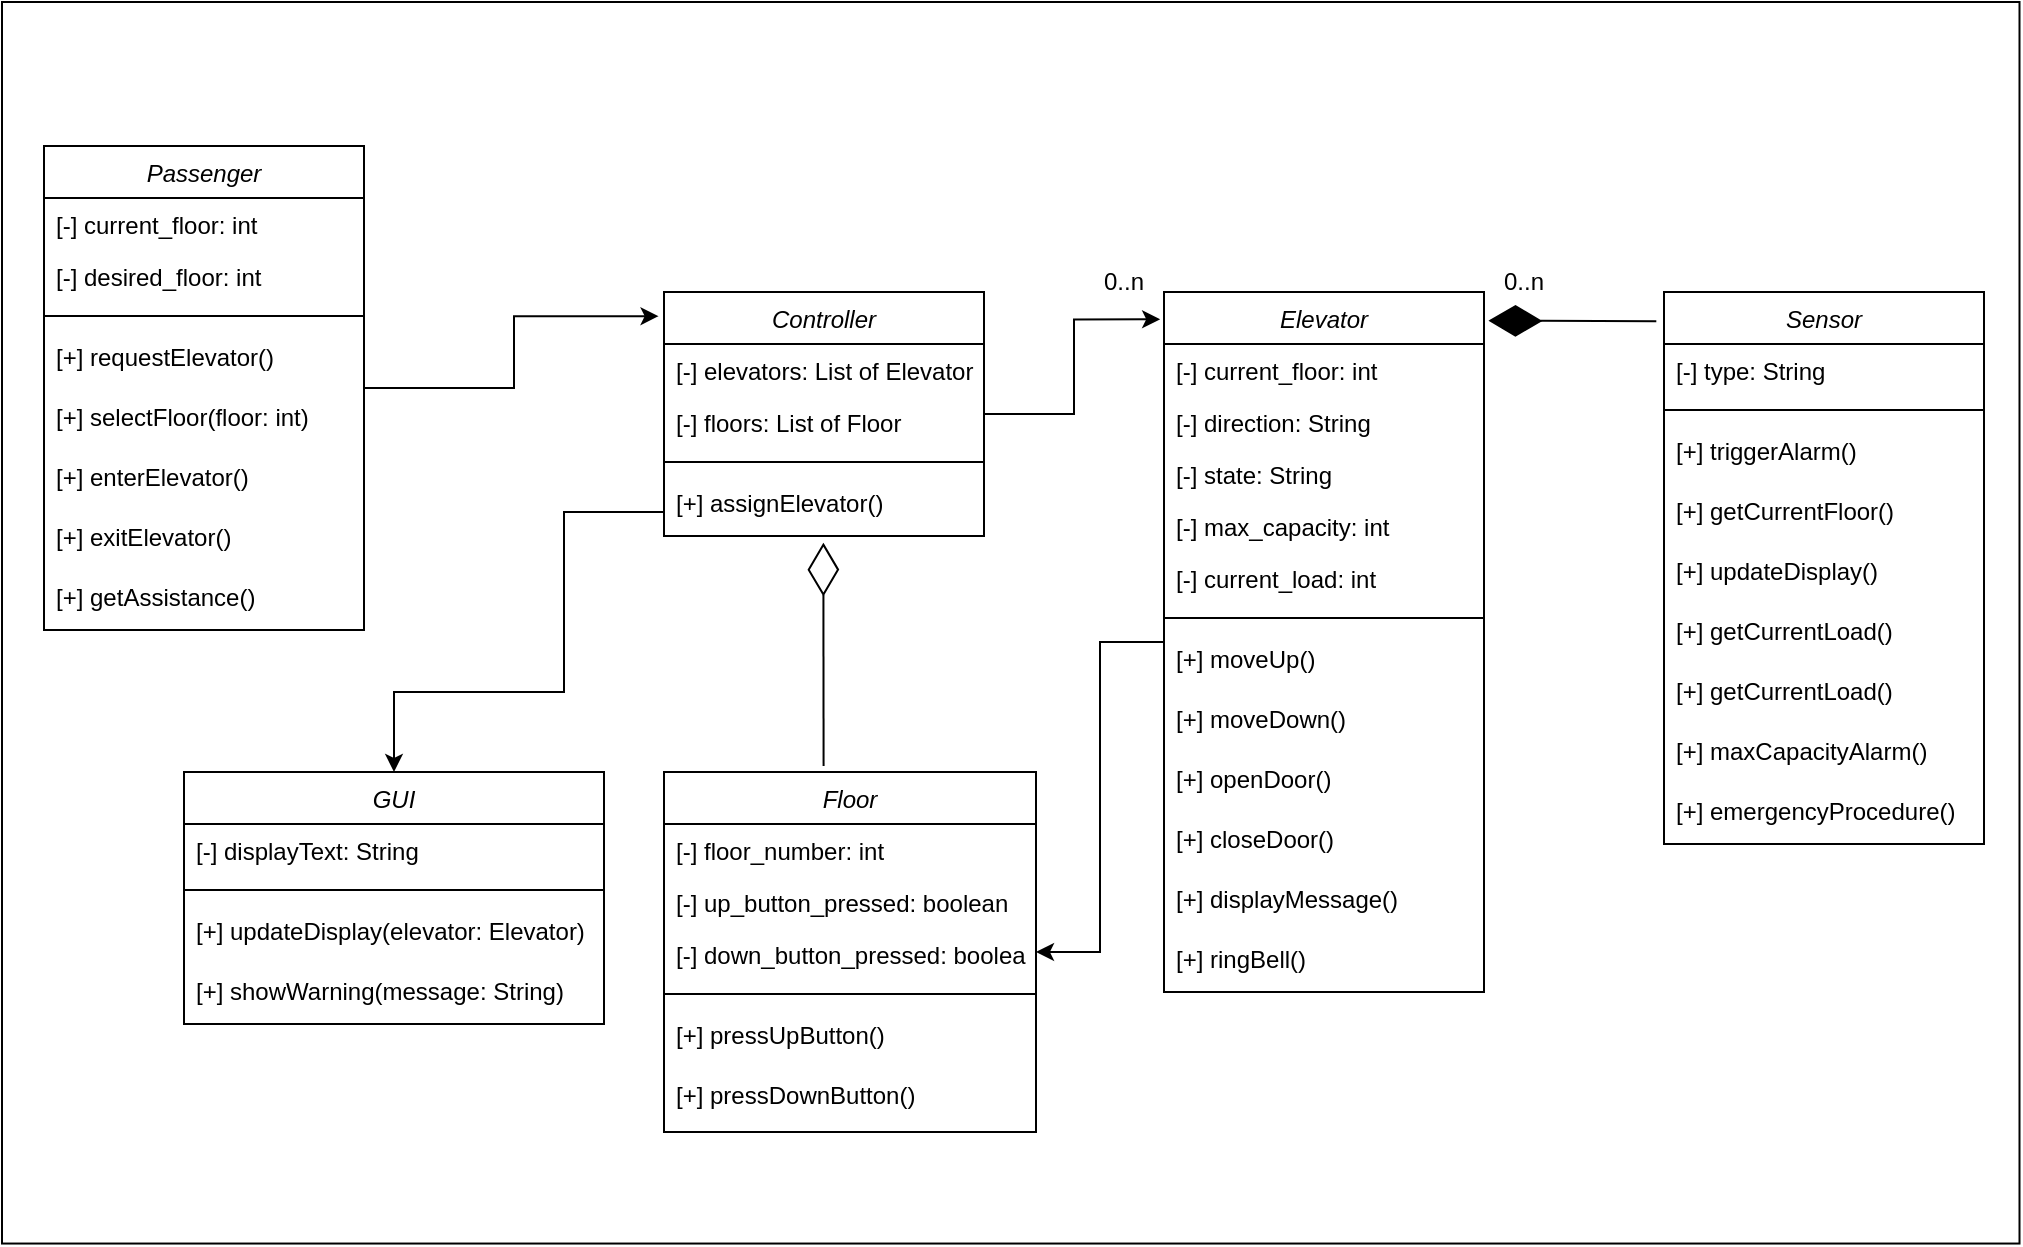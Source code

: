 <mxfile version="22.0.4" type="device">
  <diagram id="C5RBs43oDa-KdzZeNtuy" name="Page-1">
    <mxGraphModel dx="1574" dy="898" grid="1" gridSize="10" guides="1" tooltips="1" connect="1" arrows="1" fold="1" page="1" pageScale="1" pageWidth="827" pageHeight="1169" background="#ffffff" math="0" shadow="0">
      <root>
        <mxCell id="WIyWlLk6GJQsqaUBKTNV-0" />
        <mxCell id="WIyWlLk6GJQsqaUBKTNV-1" parent="WIyWlLk6GJQsqaUBKTNV-0" />
        <mxCell id="y2DUljUmnI9MqE6aK3KS-389" value="" style="rounded=0;whiteSpace=wrap;html=1;" vertex="1" parent="WIyWlLk6GJQsqaUBKTNV-1">
          <mxGeometry x="80" y="480" width="1008.75" height="620.77" as="geometry" />
        </mxCell>
        <mxCell id="y2DUljUmnI9MqE6aK3KS-390" style="edgeStyle=orthogonalEdgeStyle;rounded=0;orthogonalLoop=1;jettySize=auto;html=1;fillColor=none;" edge="1" parent="WIyWlLk6GJQsqaUBKTNV-1" source="y2DUljUmnI9MqE6aK3KS-391" target="y2DUljUmnI9MqE6aK3KS-429">
          <mxGeometry relative="1" as="geometry" />
        </mxCell>
        <mxCell id="y2DUljUmnI9MqE6aK3KS-391" value="Elevator" style="swimlane;fontStyle=2;align=center;verticalAlign=top;childLayout=stackLayout;horizontal=1;startSize=26;horizontalStack=0;resizeParent=1;resizeLast=0;collapsible=1;marginBottom=0;rounded=0;shadow=0;strokeWidth=1;fillColor=none;" vertex="1" parent="WIyWlLk6GJQsqaUBKTNV-1">
          <mxGeometry x="661" y="625" width="160" height="350" as="geometry">
            <mxRectangle x="230" y="140" width="160" height="26" as="alternateBounds" />
          </mxGeometry>
        </mxCell>
        <mxCell id="y2DUljUmnI9MqE6aK3KS-392" value="[-] current_floor: int" style="text;align=left;verticalAlign=top;spacingLeft=4;spacingRight=4;overflow=hidden;rotatable=0;points=[[0,0.5],[1,0.5]];portConstraint=eastwest;fillColor=none;" vertex="1" parent="y2DUljUmnI9MqE6aK3KS-391">
          <mxGeometry y="26" width="160" height="26" as="geometry" />
        </mxCell>
        <mxCell id="y2DUljUmnI9MqE6aK3KS-393" value="[-] direction: String" style="text;align=left;verticalAlign=top;spacingLeft=4;spacingRight=4;overflow=hidden;rotatable=0;points=[[0,0.5],[1,0.5]];portConstraint=eastwest;rounded=0;shadow=0;html=0;fillColor=none;" vertex="1" parent="y2DUljUmnI9MqE6aK3KS-391">
          <mxGeometry y="52" width="160" height="26" as="geometry" />
        </mxCell>
        <mxCell id="y2DUljUmnI9MqE6aK3KS-394" value="[-] state: String" style="text;align=left;verticalAlign=top;spacingLeft=4;spacingRight=4;overflow=hidden;rotatable=0;points=[[0,0.5],[1,0.5]];portConstraint=eastwest;rounded=0;shadow=0;html=0;fillColor=none;" vertex="1" parent="y2DUljUmnI9MqE6aK3KS-391">
          <mxGeometry y="78" width="160" height="26" as="geometry" />
        </mxCell>
        <mxCell id="y2DUljUmnI9MqE6aK3KS-395" value="[-] max_capacity: int" style="text;align=left;verticalAlign=top;spacingLeft=4;spacingRight=4;overflow=hidden;rotatable=0;points=[[0,0.5],[1,0.5]];portConstraint=eastwest;rounded=0;shadow=0;html=0;fillColor=none;" vertex="1" parent="y2DUljUmnI9MqE6aK3KS-391">
          <mxGeometry y="104" width="160" height="26" as="geometry" />
        </mxCell>
        <mxCell id="y2DUljUmnI9MqE6aK3KS-396" value="[-] current_load: int" style="text;align=left;verticalAlign=top;spacingLeft=4;spacingRight=4;overflow=hidden;rotatable=0;points=[[0,0.5],[1,0.5]];portConstraint=eastwest;rounded=0;shadow=0;html=0;fillColor=none;" vertex="1" parent="y2DUljUmnI9MqE6aK3KS-391">
          <mxGeometry y="130" width="160" height="26" as="geometry" />
        </mxCell>
        <mxCell id="y2DUljUmnI9MqE6aK3KS-397" value="" style="line;html=1;strokeWidth=1;align=left;verticalAlign=middle;spacingTop=-1;spacingLeft=3;spacingRight=3;rotatable=0;labelPosition=right;points=[];portConstraint=eastwest;fillColor=none;" vertex="1" parent="y2DUljUmnI9MqE6aK3KS-391">
          <mxGeometry y="156" width="160" height="14" as="geometry" />
        </mxCell>
        <mxCell id="y2DUljUmnI9MqE6aK3KS-398" value="[+] moveUp()" style="text;align=left;verticalAlign=top;spacingLeft=4;spacingRight=4;overflow=hidden;rotatable=0;points=[[0,0.5],[1,0.5]];portConstraint=eastwest;fillColor=none;" vertex="1" parent="y2DUljUmnI9MqE6aK3KS-391">
          <mxGeometry y="170" width="160" height="30" as="geometry" />
        </mxCell>
        <mxCell id="y2DUljUmnI9MqE6aK3KS-399" value="[+] moveDown()" style="text;align=left;verticalAlign=top;spacingLeft=4;spacingRight=4;overflow=hidden;rotatable=0;points=[[0,0.5],[1,0.5]];portConstraint=eastwest;fillColor=none;" vertex="1" parent="y2DUljUmnI9MqE6aK3KS-391">
          <mxGeometry y="200" width="160" height="30" as="geometry" />
        </mxCell>
        <mxCell id="y2DUljUmnI9MqE6aK3KS-400" value="[+] openDoor()" style="text;align=left;verticalAlign=top;spacingLeft=4;spacingRight=4;overflow=hidden;rotatable=0;points=[[0,0.5],[1,0.5]];portConstraint=eastwest;fillColor=none;" vertex="1" parent="y2DUljUmnI9MqE6aK3KS-391">
          <mxGeometry y="230" width="160" height="30" as="geometry" />
        </mxCell>
        <mxCell id="y2DUljUmnI9MqE6aK3KS-401" value="[+] closeDoor()" style="text;align=left;verticalAlign=top;spacingLeft=4;spacingRight=4;overflow=hidden;rotatable=0;points=[[0,0.5],[1,0.5]];portConstraint=eastwest;fillColor=none;" vertex="1" parent="y2DUljUmnI9MqE6aK3KS-391">
          <mxGeometry y="260" width="160" height="30" as="geometry" />
        </mxCell>
        <mxCell id="y2DUljUmnI9MqE6aK3KS-402" value="[+] displayMessage()" style="text;align=left;verticalAlign=top;spacingLeft=4;spacingRight=4;overflow=hidden;rotatable=0;points=[[0,0.5],[1,0.5]];portConstraint=eastwest;fillColor=none;" vertex="1" parent="y2DUljUmnI9MqE6aK3KS-391">
          <mxGeometry y="290" width="160" height="30" as="geometry" />
        </mxCell>
        <mxCell id="y2DUljUmnI9MqE6aK3KS-403" value="[+] ringBell()" style="text;align=left;verticalAlign=top;spacingLeft=4;spacingRight=4;overflow=hidden;rotatable=0;points=[[0,0.5],[1,0.5]];portConstraint=eastwest;fillColor=none;" vertex="1" parent="y2DUljUmnI9MqE6aK3KS-391">
          <mxGeometry y="320" width="160" height="30" as="geometry" />
        </mxCell>
        <mxCell id="y2DUljUmnI9MqE6aK3KS-404" value="Passenger" style="swimlane;fontStyle=2;align=center;verticalAlign=top;childLayout=stackLayout;horizontal=1;startSize=26;horizontalStack=0;resizeParent=1;resizeLast=0;collapsible=1;marginBottom=0;rounded=0;shadow=0;strokeWidth=1;fillColor=none;" vertex="1" parent="WIyWlLk6GJQsqaUBKTNV-1">
          <mxGeometry x="101" y="552" width="160" height="242" as="geometry">
            <mxRectangle x="230" y="140" width="160" height="26" as="alternateBounds" />
          </mxGeometry>
        </mxCell>
        <mxCell id="y2DUljUmnI9MqE6aK3KS-405" value="[-] current_floor: int" style="text;align=left;verticalAlign=top;spacingLeft=4;spacingRight=4;overflow=hidden;rotatable=0;points=[[0,0.5],[1,0.5]];portConstraint=eastwest;fillColor=none;" vertex="1" parent="y2DUljUmnI9MqE6aK3KS-404">
          <mxGeometry y="26" width="160" height="26" as="geometry" />
        </mxCell>
        <mxCell id="y2DUljUmnI9MqE6aK3KS-406" value="[-] desired_floor: int" style="text;align=left;verticalAlign=top;spacingLeft=4;spacingRight=4;overflow=hidden;rotatable=0;points=[[0,0.5],[1,0.5]];portConstraint=eastwest;rounded=0;shadow=0;html=0;fillColor=none;" vertex="1" parent="y2DUljUmnI9MqE6aK3KS-404">
          <mxGeometry y="52" width="160" height="26" as="geometry" />
        </mxCell>
        <mxCell id="y2DUljUmnI9MqE6aK3KS-407" value="" style="line;html=1;strokeWidth=1;align=left;verticalAlign=middle;spacingTop=-1;spacingLeft=3;spacingRight=3;rotatable=0;labelPosition=right;points=[];portConstraint=eastwest;fillColor=none;" vertex="1" parent="y2DUljUmnI9MqE6aK3KS-404">
          <mxGeometry y="78" width="160" height="14" as="geometry" />
        </mxCell>
        <mxCell id="y2DUljUmnI9MqE6aK3KS-408" value="[+] requestElevator()" style="text;align=left;verticalAlign=top;spacingLeft=4;spacingRight=4;overflow=hidden;rotatable=0;points=[[0,0.5],[1,0.5]];portConstraint=eastwest;fillColor=none;" vertex="1" parent="y2DUljUmnI9MqE6aK3KS-404">
          <mxGeometry y="92" width="160" height="30" as="geometry" />
        </mxCell>
        <mxCell id="y2DUljUmnI9MqE6aK3KS-409" value="[+] selectFloor(floor: int)" style="text;align=left;verticalAlign=top;spacingLeft=4;spacingRight=4;overflow=hidden;rotatable=0;points=[[0,0.5],[1,0.5]];portConstraint=eastwest;fillColor=none;" vertex="1" parent="y2DUljUmnI9MqE6aK3KS-404">
          <mxGeometry y="122" width="160" height="30" as="geometry" />
        </mxCell>
        <mxCell id="y2DUljUmnI9MqE6aK3KS-410" value="[+] enterElevator()" style="text;align=left;verticalAlign=top;spacingLeft=4;spacingRight=4;overflow=hidden;rotatable=0;points=[[0,0.5],[1,0.5]];portConstraint=eastwest;fillColor=none;" vertex="1" parent="y2DUljUmnI9MqE6aK3KS-404">
          <mxGeometry y="152" width="160" height="30" as="geometry" />
        </mxCell>
        <mxCell id="y2DUljUmnI9MqE6aK3KS-411" value="[+] exitElevator()" style="text;align=left;verticalAlign=top;spacingLeft=4;spacingRight=4;overflow=hidden;rotatable=0;points=[[0,0.5],[1,0.5]];portConstraint=eastwest;fillColor=none;" vertex="1" parent="y2DUljUmnI9MqE6aK3KS-404">
          <mxGeometry y="182" width="160" height="30" as="geometry" />
        </mxCell>
        <mxCell id="y2DUljUmnI9MqE6aK3KS-412" value="[+] getAssistance()" style="text;align=left;verticalAlign=top;spacingLeft=4;spacingRight=4;overflow=hidden;rotatable=0;points=[[0,0.5],[1,0.5]];portConstraint=eastwest;fillColor=none;" vertex="1" parent="y2DUljUmnI9MqE6aK3KS-404">
          <mxGeometry y="212" width="160" height="30" as="geometry" />
        </mxCell>
        <mxCell id="y2DUljUmnI9MqE6aK3KS-413" value="Sensor" style="swimlane;fontStyle=2;align=center;verticalAlign=top;childLayout=stackLayout;horizontal=1;startSize=26;horizontalStack=0;resizeParent=1;resizeLast=0;collapsible=1;marginBottom=0;rounded=0;shadow=0;strokeWidth=1;fillColor=none;" vertex="1" parent="WIyWlLk6GJQsqaUBKTNV-1">
          <mxGeometry x="911" y="625" width="160" height="276" as="geometry">
            <mxRectangle x="230" y="140" width="160" height="26" as="alternateBounds" />
          </mxGeometry>
        </mxCell>
        <mxCell id="y2DUljUmnI9MqE6aK3KS-414" value="[-] type: String" style="text;align=left;verticalAlign=top;spacingLeft=4;spacingRight=4;overflow=hidden;rotatable=0;points=[[0,0.5],[1,0.5]];portConstraint=eastwest;fillColor=none;" vertex="1" parent="y2DUljUmnI9MqE6aK3KS-413">
          <mxGeometry y="26" width="160" height="26" as="geometry" />
        </mxCell>
        <mxCell id="y2DUljUmnI9MqE6aK3KS-415" value="" style="line;html=1;strokeWidth=1;align=left;verticalAlign=middle;spacingTop=-1;spacingLeft=3;spacingRight=3;rotatable=0;labelPosition=right;points=[];portConstraint=eastwest;fillColor=none;" vertex="1" parent="y2DUljUmnI9MqE6aK3KS-413">
          <mxGeometry y="52" width="160" height="14" as="geometry" />
        </mxCell>
        <mxCell id="y2DUljUmnI9MqE6aK3KS-416" value="[+] triggerAlarm()" style="text;align=left;verticalAlign=top;spacingLeft=4;spacingRight=4;overflow=hidden;rotatable=0;points=[[0,0.5],[1,0.5]];portConstraint=eastwest;fillColor=none;" vertex="1" parent="y2DUljUmnI9MqE6aK3KS-413">
          <mxGeometry y="66" width="160" height="30" as="geometry" />
        </mxCell>
        <mxCell id="y2DUljUmnI9MqE6aK3KS-417" value="[+] getCurrentFloor()" style="text;align=left;verticalAlign=top;spacingLeft=4;spacingRight=4;overflow=hidden;rotatable=0;points=[[0,0.5],[1,0.5]];portConstraint=eastwest;fillColor=none;" vertex="1" parent="y2DUljUmnI9MqE6aK3KS-413">
          <mxGeometry y="96" width="160" height="30" as="geometry" />
        </mxCell>
        <mxCell id="y2DUljUmnI9MqE6aK3KS-418" value="[+] updateDisplay()" style="text;align=left;verticalAlign=top;spacingLeft=4;spacingRight=4;overflow=hidden;rotatable=0;points=[[0,0.5],[1,0.5]];portConstraint=eastwest;fillColor=none;" vertex="1" parent="y2DUljUmnI9MqE6aK3KS-413">
          <mxGeometry y="126" width="160" height="30" as="geometry" />
        </mxCell>
        <mxCell id="y2DUljUmnI9MqE6aK3KS-419" value="[+] getCurrentLoad()" style="text;align=left;verticalAlign=top;spacingLeft=4;spacingRight=4;overflow=hidden;rotatable=0;points=[[0,0.5],[1,0.5]];portConstraint=eastwest;fillColor=none;" vertex="1" parent="y2DUljUmnI9MqE6aK3KS-413">
          <mxGeometry y="156" width="160" height="30" as="geometry" />
        </mxCell>
        <mxCell id="y2DUljUmnI9MqE6aK3KS-420" value="[+] getCurrentLoad()" style="text;align=left;verticalAlign=top;spacingLeft=4;spacingRight=4;overflow=hidden;rotatable=0;points=[[0,0.5],[1,0.5]];portConstraint=eastwest;fillColor=none;" vertex="1" parent="y2DUljUmnI9MqE6aK3KS-413">
          <mxGeometry y="186" width="160" height="30" as="geometry" />
        </mxCell>
        <mxCell id="y2DUljUmnI9MqE6aK3KS-421" value="[+] maxCapacityAlarm()" style="text;align=left;verticalAlign=top;spacingLeft=4;spacingRight=4;overflow=hidden;rotatable=0;points=[[0,0.5],[1,0.5]];portConstraint=eastwest;fillColor=none;" vertex="1" parent="y2DUljUmnI9MqE6aK3KS-413">
          <mxGeometry y="216" width="160" height="30" as="geometry" />
        </mxCell>
        <mxCell id="y2DUljUmnI9MqE6aK3KS-422" value="[+] emergencyProcedure()" style="text;align=left;verticalAlign=top;spacingLeft=4;spacingRight=4;overflow=hidden;rotatable=0;points=[[0,0.5],[1,0.5]];portConstraint=eastwest;fillColor=none;" vertex="1" parent="y2DUljUmnI9MqE6aK3KS-413">
          <mxGeometry y="246" width="160" height="30" as="geometry" />
        </mxCell>
        <mxCell id="y2DUljUmnI9MqE6aK3KS-423" style="edgeStyle=orthogonalEdgeStyle;rounded=0;orthogonalLoop=1;jettySize=auto;html=1;entryX=0.5;entryY=0;entryDx=0;entryDy=0;fillColor=none;" edge="1" parent="WIyWlLk6GJQsqaUBKTNV-1" source="y2DUljUmnI9MqE6aK3KS-424" target="y2DUljUmnI9MqE6aK3KS-436">
          <mxGeometry relative="1" as="geometry">
            <Array as="points">
              <mxPoint x="361" y="735" />
              <mxPoint x="361" y="825" />
              <mxPoint x="276" y="825" />
            </Array>
          </mxGeometry>
        </mxCell>
        <mxCell id="y2DUljUmnI9MqE6aK3KS-424" value="Controller" style="swimlane;fontStyle=2;align=center;verticalAlign=top;childLayout=stackLayout;horizontal=1;startSize=26;horizontalStack=0;resizeParent=1;resizeLast=0;collapsible=1;marginBottom=0;rounded=0;shadow=0;strokeWidth=1;fillColor=none;" vertex="1" parent="WIyWlLk6GJQsqaUBKTNV-1">
          <mxGeometry x="411" y="625" width="160" height="122" as="geometry">
            <mxRectangle x="230" y="140" width="160" height="26" as="alternateBounds" />
          </mxGeometry>
        </mxCell>
        <mxCell id="y2DUljUmnI9MqE6aK3KS-425" value="[-] elevators: List of Elevator" style="text;align=left;verticalAlign=top;spacingLeft=4;spacingRight=4;overflow=hidden;rotatable=0;points=[[0,0.5],[1,0.5]];portConstraint=eastwest;fillColor=none;" vertex="1" parent="y2DUljUmnI9MqE6aK3KS-424">
          <mxGeometry y="26" width="160" height="26" as="geometry" />
        </mxCell>
        <mxCell id="y2DUljUmnI9MqE6aK3KS-426" value="[-] floors: List of Floor" style="text;align=left;verticalAlign=top;spacingLeft=4;spacingRight=4;overflow=hidden;rotatable=0;points=[[0,0.5],[1,0.5]];portConstraint=eastwest;fillColor=none;" vertex="1" parent="y2DUljUmnI9MqE6aK3KS-424">
          <mxGeometry y="52" width="160" height="26" as="geometry" />
        </mxCell>
        <mxCell id="y2DUljUmnI9MqE6aK3KS-427" value="" style="line;html=1;strokeWidth=1;align=left;verticalAlign=middle;spacingTop=-1;spacingLeft=3;spacingRight=3;rotatable=0;labelPosition=right;points=[];portConstraint=eastwest;fillColor=none;" vertex="1" parent="y2DUljUmnI9MqE6aK3KS-424">
          <mxGeometry y="78" width="160" height="14" as="geometry" />
        </mxCell>
        <mxCell id="y2DUljUmnI9MqE6aK3KS-428" value="[+] assignElevator()" style="text;align=left;verticalAlign=top;spacingLeft=4;spacingRight=4;overflow=hidden;rotatable=0;points=[[0,0.5],[1,0.5]];portConstraint=eastwest;fillColor=none;" vertex="1" parent="y2DUljUmnI9MqE6aK3KS-424">
          <mxGeometry y="92" width="160" height="30" as="geometry" />
        </mxCell>
        <mxCell id="y2DUljUmnI9MqE6aK3KS-429" value="Floor" style="swimlane;fontStyle=2;align=center;verticalAlign=top;childLayout=stackLayout;horizontal=1;startSize=26;horizontalStack=0;resizeParent=1;resizeLast=0;collapsible=1;marginBottom=0;rounded=0;shadow=0;strokeWidth=1;fillColor=none;" vertex="1" parent="WIyWlLk6GJQsqaUBKTNV-1">
          <mxGeometry x="411" y="865" width="186" height="180" as="geometry">
            <mxRectangle x="230" y="140" width="160" height="26" as="alternateBounds" />
          </mxGeometry>
        </mxCell>
        <mxCell id="y2DUljUmnI9MqE6aK3KS-430" value="[-] floor_number: int" style="text;align=left;verticalAlign=top;spacingLeft=4;spacingRight=4;overflow=hidden;rotatable=0;points=[[0,0.5],[1,0.5]];portConstraint=eastwest;fillColor=none;" vertex="1" parent="y2DUljUmnI9MqE6aK3KS-429">
          <mxGeometry y="26" width="186" height="26" as="geometry" />
        </mxCell>
        <mxCell id="y2DUljUmnI9MqE6aK3KS-431" value="[-] up_button_pressed: boolean" style="text;align=left;verticalAlign=top;spacingLeft=4;spacingRight=4;overflow=hidden;rotatable=0;points=[[0,0.5],[1,0.5]];portConstraint=eastwest;rounded=0;shadow=0;html=0;fillColor=none;" vertex="1" parent="y2DUljUmnI9MqE6aK3KS-429">
          <mxGeometry y="52" width="186" height="26" as="geometry" />
        </mxCell>
        <mxCell id="y2DUljUmnI9MqE6aK3KS-432" value="[-] down_button_pressed: boolean" style="text;align=left;verticalAlign=top;spacingLeft=4;spacingRight=4;overflow=hidden;rotatable=0;points=[[0,0.5],[1,0.5]];portConstraint=eastwest;rounded=0;shadow=0;html=0;fillColor=none;" vertex="1" parent="y2DUljUmnI9MqE6aK3KS-429">
          <mxGeometry y="78" width="186" height="26" as="geometry" />
        </mxCell>
        <mxCell id="y2DUljUmnI9MqE6aK3KS-433" value="" style="line;html=1;strokeWidth=1;align=left;verticalAlign=middle;spacingTop=-1;spacingLeft=3;spacingRight=3;rotatable=0;labelPosition=right;points=[];portConstraint=eastwest;fillColor=none;" vertex="1" parent="y2DUljUmnI9MqE6aK3KS-429">
          <mxGeometry y="104" width="186" height="14" as="geometry" />
        </mxCell>
        <mxCell id="y2DUljUmnI9MqE6aK3KS-434" value="[+] pressUpButton()" style="text;align=left;verticalAlign=top;spacingLeft=4;spacingRight=4;overflow=hidden;rotatable=0;points=[[0,0.5],[1,0.5]];portConstraint=eastwest;fillColor=none;" vertex="1" parent="y2DUljUmnI9MqE6aK3KS-429">
          <mxGeometry y="118" width="186" height="30" as="geometry" />
        </mxCell>
        <mxCell id="y2DUljUmnI9MqE6aK3KS-435" value="[+] pressDownButton()" style="text;align=left;verticalAlign=top;spacingLeft=4;spacingRight=4;overflow=hidden;rotatable=0;points=[[0,0.5],[1,0.5]];portConstraint=eastwest;fillColor=none;" vertex="1" parent="y2DUljUmnI9MqE6aK3KS-429">
          <mxGeometry y="148" width="186" height="30" as="geometry" />
        </mxCell>
        <mxCell id="y2DUljUmnI9MqE6aK3KS-436" value="GUI" style="swimlane;fontStyle=2;align=center;verticalAlign=top;childLayout=stackLayout;horizontal=1;startSize=26;horizontalStack=0;resizeParent=1;resizeLast=0;collapsible=1;marginBottom=0;rounded=0;shadow=0;strokeWidth=1;fillColor=none;" vertex="1" parent="WIyWlLk6GJQsqaUBKTNV-1">
          <mxGeometry x="171" y="865" width="210" height="126" as="geometry">
            <mxRectangle x="230" y="140" width="160" height="26" as="alternateBounds" />
          </mxGeometry>
        </mxCell>
        <mxCell id="y2DUljUmnI9MqE6aK3KS-437" value="[-] displayText: String" style="text;align=left;verticalAlign=top;spacingLeft=4;spacingRight=4;overflow=hidden;rotatable=0;points=[[0,0.5],[1,0.5]];portConstraint=eastwest;fillColor=none;" vertex="1" parent="y2DUljUmnI9MqE6aK3KS-436">
          <mxGeometry y="26" width="210" height="26" as="geometry" />
        </mxCell>
        <mxCell id="y2DUljUmnI9MqE6aK3KS-438" value="" style="line;html=1;strokeWidth=1;align=left;verticalAlign=middle;spacingTop=-1;spacingLeft=3;spacingRight=3;rotatable=0;labelPosition=right;points=[];portConstraint=eastwest;fillColor=none;" vertex="1" parent="y2DUljUmnI9MqE6aK3KS-436">
          <mxGeometry y="52" width="210" height="14" as="geometry" />
        </mxCell>
        <mxCell id="y2DUljUmnI9MqE6aK3KS-439" value="[+] updateDisplay(elevator: Elevator)" style="text;align=left;verticalAlign=top;spacingLeft=4;spacingRight=4;overflow=hidden;rotatable=0;points=[[0,0.5],[1,0.5]];portConstraint=eastwest;fillColor=none;" vertex="1" parent="y2DUljUmnI9MqE6aK3KS-436">
          <mxGeometry y="66" width="210" height="30" as="geometry" />
        </mxCell>
        <mxCell id="y2DUljUmnI9MqE6aK3KS-440" value="[+] showWarning(message: String)" style="text;align=left;verticalAlign=top;spacingLeft=4;spacingRight=4;overflow=hidden;rotatable=0;points=[[0,0.5],[1,0.5]];portConstraint=eastwest;fillColor=none;" vertex="1" parent="y2DUljUmnI9MqE6aK3KS-436">
          <mxGeometry y="96" width="210" height="30" as="geometry" />
        </mxCell>
        <mxCell id="y2DUljUmnI9MqE6aK3KS-441" style="edgeStyle=orthogonalEdgeStyle;rounded=0;orthogonalLoop=1;jettySize=auto;html=1;entryX=-0.017;entryY=0.099;entryDx=0;entryDy=0;entryPerimeter=0;fillColor=none;" edge="1" parent="WIyWlLk6GJQsqaUBKTNV-1" source="y2DUljUmnI9MqE6aK3KS-404" target="y2DUljUmnI9MqE6aK3KS-424">
          <mxGeometry relative="1" as="geometry" />
        </mxCell>
        <mxCell id="y2DUljUmnI9MqE6aK3KS-442" style="edgeStyle=orthogonalEdgeStyle;rounded=0;orthogonalLoop=1;jettySize=auto;html=1;entryX=-0.012;entryY=0.039;entryDx=0;entryDy=0;entryPerimeter=0;fillColor=none;" edge="1" parent="WIyWlLk6GJQsqaUBKTNV-1" source="y2DUljUmnI9MqE6aK3KS-424" target="y2DUljUmnI9MqE6aK3KS-391">
          <mxGeometry relative="1" as="geometry" />
        </mxCell>
        <mxCell id="y2DUljUmnI9MqE6aK3KS-443" value="" style="endArrow=diamondThin;endFill=1;endSize=24;html=1;rounded=0;exitX=-0.024;exitY=0.053;exitDx=0;exitDy=0;exitPerimeter=0;entryX=1.014;entryY=0.041;entryDx=0;entryDy=0;entryPerimeter=0;fillColor=none;" edge="1" parent="WIyWlLk6GJQsqaUBKTNV-1" source="y2DUljUmnI9MqE6aK3KS-413" target="y2DUljUmnI9MqE6aK3KS-391">
          <mxGeometry width="160" relative="1" as="geometry">
            <mxPoint x="881" y="765" as="sourcePoint" />
            <mxPoint x="831" y="749" as="targetPoint" />
          </mxGeometry>
        </mxCell>
        <mxCell id="y2DUljUmnI9MqE6aK3KS-444" value="" style="endArrow=diamondThin;endFill=0;endSize=24;html=1;rounded=0;entryX=0.498;entryY=1.111;entryDx=0;entryDy=0;entryPerimeter=0;exitX=0.429;exitY=-0.017;exitDx=0;exitDy=0;exitPerimeter=0;fillColor=none;" edge="1" parent="WIyWlLk6GJQsqaUBKTNV-1" source="y2DUljUmnI9MqE6aK3KS-429" target="y2DUljUmnI9MqE6aK3KS-428">
          <mxGeometry width="160" relative="1" as="geometry">
            <mxPoint x="461" y="825" as="sourcePoint" />
            <mxPoint x="621" y="825" as="targetPoint" />
          </mxGeometry>
        </mxCell>
        <mxCell id="y2DUljUmnI9MqE6aK3KS-445" value="0..n" style="text;html=1;align=center;verticalAlign=middle;whiteSpace=wrap;rounded=0;fillColor=none;" vertex="1" parent="WIyWlLk6GJQsqaUBKTNV-1">
          <mxGeometry x="611" y="605" width="60" height="30" as="geometry" />
        </mxCell>
        <mxCell id="y2DUljUmnI9MqE6aK3KS-446" value="0..n" style="text;html=1;align=center;verticalAlign=middle;whiteSpace=wrap;rounded=0;fillColor=none;" vertex="1" parent="WIyWlLk6GJQsqaUBKTNV-1">
          <mxGeometry x="811" y="605" width="60" height="30" as="geometry" />
        </mxCell>
      </root>
    </mxGraphModel>
  </diagram>
</mxfile>
